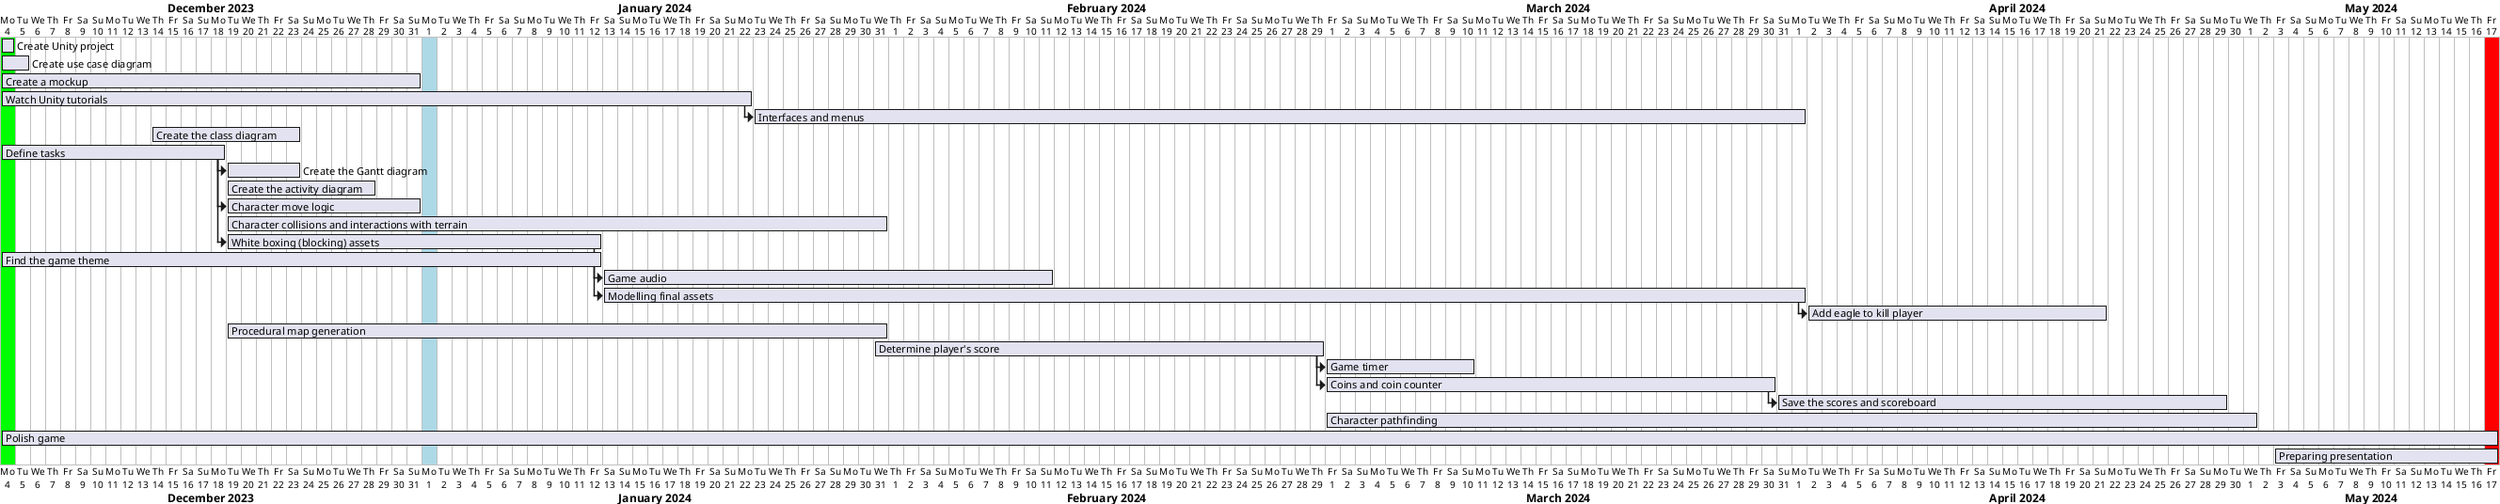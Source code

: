 @startgantt gantt

Project starts 2023-12-04
2024-05-17 is colored in red
2023-12-04 is colored lime
2024-01-01 is colored lightblue

[Create Unity project] starts 2023-12-04 and requires 1 days
[Create use case diagram] starts 2023-12-04 and requires 2 days
[Create a mockup] starts 2023-12-04 and ends 2023-12-31
[Watch Unity tutorials] starts 2023-12-04 and requires 50 days
[Interfaces and menus] starts at [Watch Unity tutorials]'s end and ends 2024-04-01
[Create the class diagram] starts 2023-12-14 and ends 2023-12-23
[Define tasks] starts 2023-12-04 and ends 2023-12-18
[Create the Gantt diagram] starts at [Define tasks]'s end
[Create the Gantt diagram] requires 5 days

[Create the activity diagram] starts 2023-12-19 and requires 10 days

[Character move logic] starts at [Define tasks]'s end and ends 2023-12-31

[Character collisions and interactions with terrain] starts 2023-12-19 and ends 2024-01-31

[White boxing (blocking) assets] starts at [Define tasks]'s end and ends 2024-01-12
[Find the game theme] starts 2023-12-04 and ends 2024-01-12
[Game audio] starts at [Find the game theme]'s end
[Game audio] requires 30 days
[Modelling final assets] starts at [White boxing (blocking) assets]'s end
[Modelling final assets] requires 80 days
[Add eagle to kill player] starts at [Modelling final assets]'s end
[Add eagle to kill player] requires 20 days

[Procedural map generation] starts 2023-12-19 and ends 2024-01-31


[Determine player's score] starts 2024-01-31 and requires 30 days
[Game timer] starts at [Determine player's score]'s end
[Game timer] requires 10 days
[Coins and coin counter] starts at [Determine player's score]'s end and requires 30 days
[Save the scores and scoreboard] starts at [Coins and coin counter]'s end and requires 30 days

[Character pathfinding] starts 2024-03-01 and ends 2024-05-01

[Polish game] starts 2023-12-04 and ends 2024-05-17
[Preparing presentation] ends 2024-05-17 and requires 15 days

@endgantt